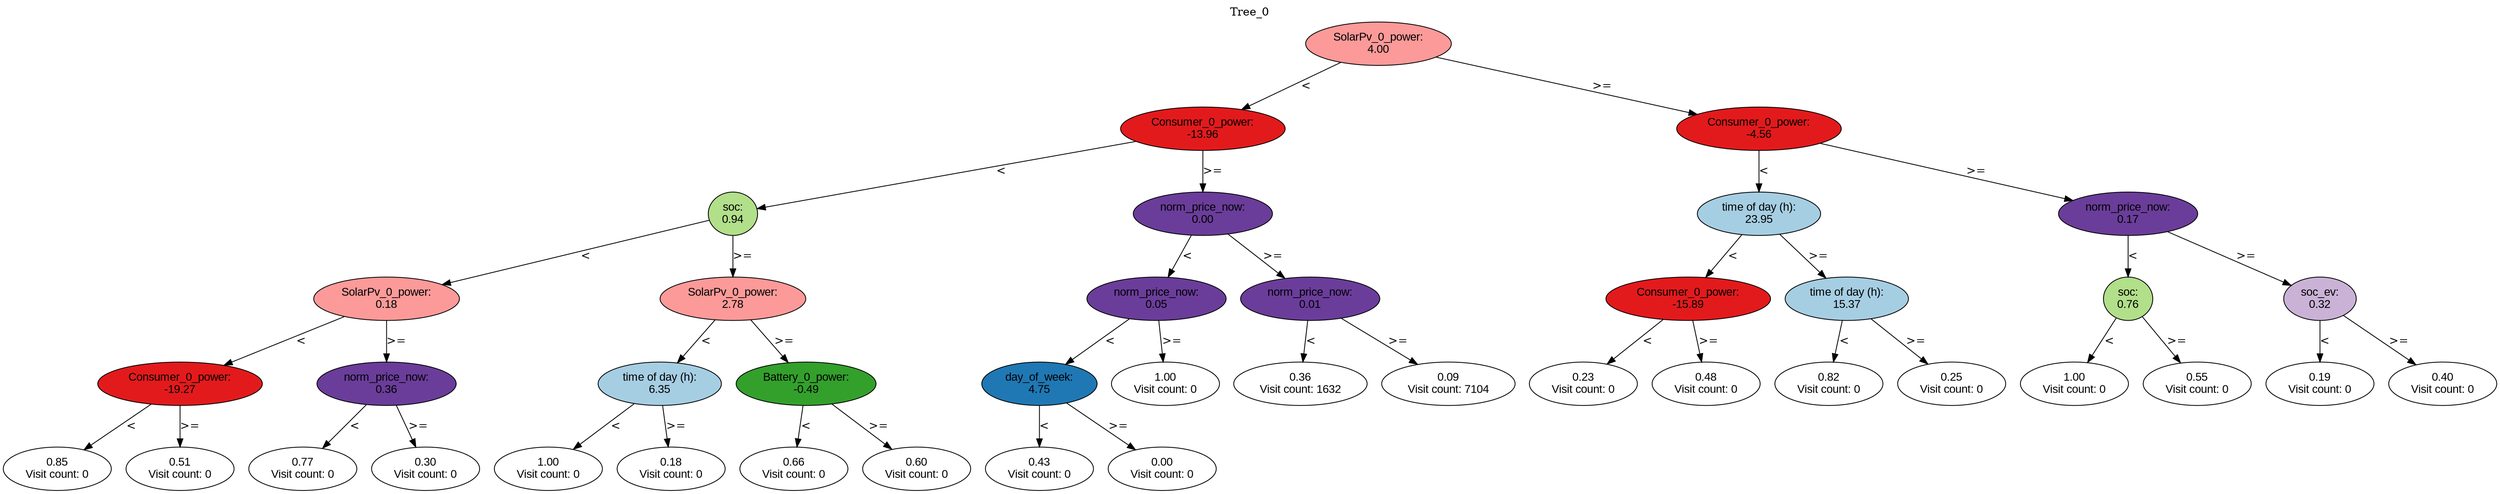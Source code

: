 digraph BST {
    node [fontname="Arial" style=filled colorscheme=paired12];
    0 [ label = "SolarPv_0_power:
4.00" fillcolor=5];
    1 [ label = "Consumer_0_power:
-13.96" fillcolor=6];
    2 [ label = "soc:
0.94" fillcolor=3];
    3 [ label = "SolarPv_0_power:
0.18" fillcolor=5];
    4 [ label = "Consumer_0_power:
-19.27" fillcolor=6];
    5 [ label = "0.85
Visit count: 0" fillcolor=white];
    6 [ label = "0.51
Visit count: 0" fillcolor=white];
    7 [ label = "norm_price_now:
0.36" fillcolor=10];
    8 [ label = "0.77
Visit count: 0" fillcolor=white];
    9 [ label = "0.30
Visit count: 0" fillcolor=white];
    10 [ label = "SolarPv_0_power:
2.78" fillcolor=5];
    11 [ label = "time of day (h):
6.35" fillcolor=1];
    12 [ label = "1.00
Visit count: 0" fillcolor=white];
    13 [ label = "0.18
Visit count: 0" fillcolor=white];
    14 [ label = "Battery_0_power:
-0.49" fillcolor=4];
    15 [ label = "0.66
Visit count: 0" fillcolor=white];
    16 [ label = "0.60
Visit count: 0" fillcolor=white];
    17 [ label = "norm_price_now:
0.00" fillcolor=10];
    18 [ label = "norm_price_now:
0.05" fillcolor=10];
    19 [ label = "day_of_week:
4.75" fillcolor=2];
    20 [ label = "0.43
Visit count: 0" fillcolor=white];
    21 [ label = "0.00
Visit count: 0" fillcolor=white];
    22 [ label = "1.00
Visit count: 0" fillcolor=white];
    23 [ label = "norm_price_now:
0.01" fillcolor=10];
    24 [ label = "0.36
Visit count: 1632" fillcolor=white];
    25 [ label = "0.09
Visit count: 7104" fillcolor=white];
    26 [ label = "Consumer_0_power:
-4.56" fillcolor=6];
    27 [ label = "time of day (h):
23.95" fillcolor=1];
    28 [ label = "Consumer_0_power:
-15.89" fillcolor=6];
    29 [ label = "0.23
Visit count: 0" fillcolor=white];
    30 [ label = "0.48
Visit count: 0" fillcolor=white];
    31 [ label = "time of day (h):
15.37" fillcolor=1];
    32 [ label = "0.82
Visit count: 0" fillcolor=white];
    33 [ label = "0.25
Visit count: 0" fillcolor=white];
    34 [ label = "norm_price_now:
0.17" fillcolor=10];
    35 [ label = "soc:
0.76" fillcolor=3];
    36 [ label = "1.00
Visit count: 0" fillcolor=white];
    37 [ label = "0.55
Visit count: 0" fillcolor=white];
    38 [ label = "soc_ev:
0.32" fillcolor=9];
    39 [ label = "0.19
Visit count: 0" fillcolor=white];
    40 [ label = "0.40
Visit count: 0" fillcolor=white];

    0  -> 1[ label = "<"];
    0  -> 26[ label = ">="];
    1  -> 2[ label = "<"];
    1  -> 17[ label = ">="];
    2  -> 3[ label = "<"];
    2  -> 10[ label = ">="];
    3  -> 4[ label = "<"];
    3  -> 7[ label = ">="];
    4  -> 5[ label = "<"];
    4  -> 6[ label = ">="];
    7  -> 8[ label = "<"];
    7  -> 9[ label = ">="];
    10  -> 11[ label = "<"];
    10  -> 14[ label = ">="];
    11  -> 12[ label = "<"];
    11  -> 13[ label = ">="];
    14  -> 15[ label = "<"];
    14  -> 16[ label = ">="];
    17  -> 18[ label = "<"];
    17  -> 23[ label = ">="];
    18  -> 19[ label = "<"];
    18  -> 22[ label = ">="];
    19  -> 20[ label = "<"];
    19  -> 21[ label = ">="];
    23  -> 24[ label = "<"];
    23  -> 25[ label = ">="];
    26  -> 27[ label = "<"];
    26  -> 34[ label = ">="];
    27  -> 28[ label = "<"];
    27  -> 31[ label = ">="];
    28  -> 29[ label = "<"];
    28  -> 30[ label = ">="];
    31  -> 32[ label = "<"];
    31  -> 33[ label = ">="];
    34  -> 35[ label = "<"];
    34  -> 38[ label = ">="];
    35  -> 36[ label = "<"];
    35  -> 37[ label = ">="];
    38  -> 39[ label = "<"];
    38  -> 40[ label = ">="];

    labelloc="t";
    label="Tree_0";
}